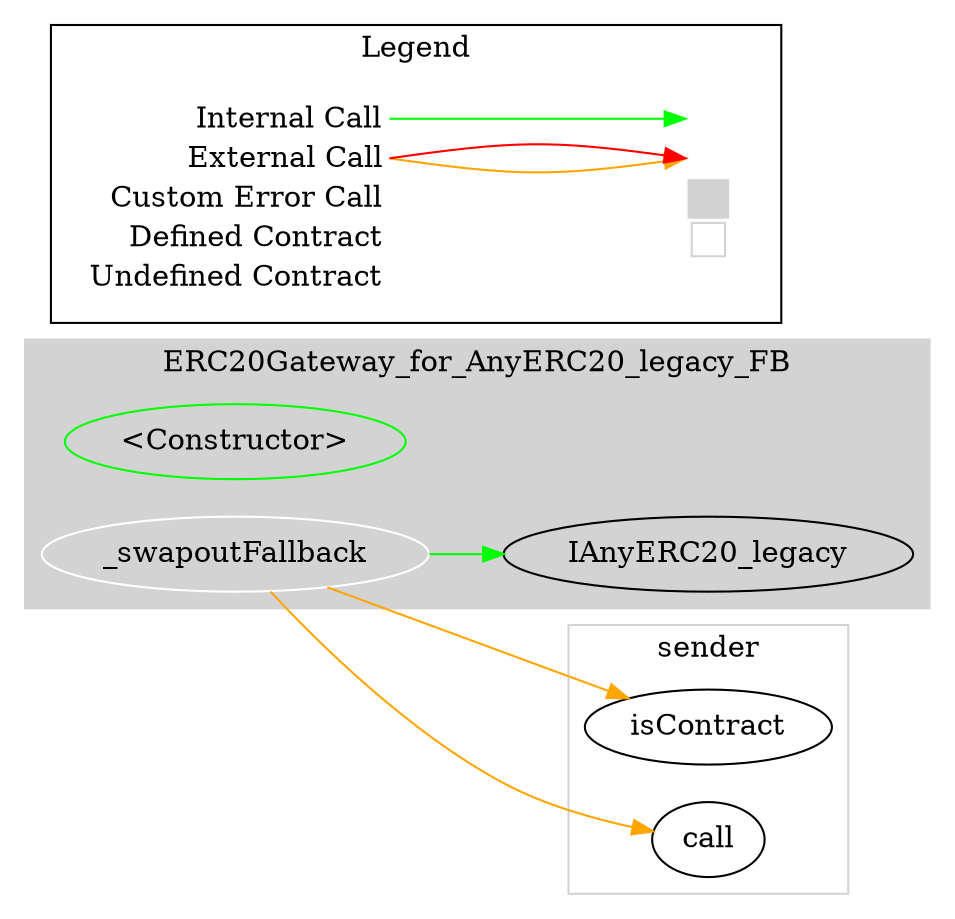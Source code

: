 digraph G {
  graph [ ratio = "auto", page = "100", compound =true ];
subgraph "clusterERC20Gateway_for_AnyERC20_legacy_FB" {
  graph [ label = "ERC20Gateway_for_AnyERC20_legacy_FB", color = "lightgray", style = "filled", bgcolor = "lightgray" ];
  "ERC20Gateway_for_AnyERC20_legacy_FB.<Constructor>" [ label = "<Constructor>", color = "green" ];
  "ERC20Gateway_for_AnyERC20_legacy_FB._swapoutFallback" [ label = "_swapoutFallback", color = "white" ];
  "ERC20Gateway_for_AnyERC20_legacy_FB.IAnyERC20_legacy" [ label = "IAnyERC20_legacy" ];
}

subgraph "clustersender" {
  graph [ label = "sender", color = "lightgray" ];
  "sender.isContract" [ label = "isContract" ];
  "sender.call" [ label = "call" ];
}

  "ERC20Gateway_for_AnyERC20_legacy_FB._swapoutFallback";
  "ERC20Gateway_for_AnyERC20_legacy_FB.IAnyERC20_legacy";
  "sender.isContract";
  "sender.call";
  "ERC20Gateway_for_AnyERC20_legacy_FB._swapoutFallback" -> "ERC20Gateway_for_AnyERC20_legacy_FB.IAnyERC20_legacy" [ color = "green" ];
  "ERC20Gateway_for_AnyERC20_legacy_FB._swapoutFallback" -> "sender.isContract" [ color = "orange" ];
  "ERC20Gateway_for_AnyERC20_legacy_FB._swapoutFallback" -> "sender.call" [ color = "orange" ];


rankdir=LR
node [shape=plaintext]
subgraph cluster_01 { 
label = "Legend";
key [label=<<table border="0" cellpadding="2" cellspacing="0" cellborder="0">
  <tr><td align="right" port="i1">Internal Call</td></tr>
  <tr><td align="right" port="i2">External Call</td></tr>
  <tr><td align="right" port="i2">Custom Error Call</td></tr>
  <tr><td align="right" port="i3">Defined Contract</td></tr>
  <tr><td align="right" port="i4">Undefined Contract</td></tr>
  </table>>]
key2 [label=<<table border="0" cellpadding="2" cellspacing="0" cellborder="0">
  <tr><td port="i1">&nbsp;&nbsp;&nbsp;</td></tr>
  <tr><td port="i2">&nbsp;&nbsp;&nbsp;</td></tr>
  <tr><td port="i3" bgcolor="lightgray">&nbsp;&nbsp;&nbsp;</td></tr>
  <tr><td port="i4">
    <table border="1" cellborder="0" cellspacing="0" cellpadding="7" color="lightgray">
      <tr>
       <td></td>
      </tr>
     </table>
  </td></tr>
  </table>>]
key:i1:e -> key2:i1:w [color="green"]
key:i2:e -> key2:i2:w [color="orange"]
key:i2:e -> key2:i2:w [color="red"]
}
}

